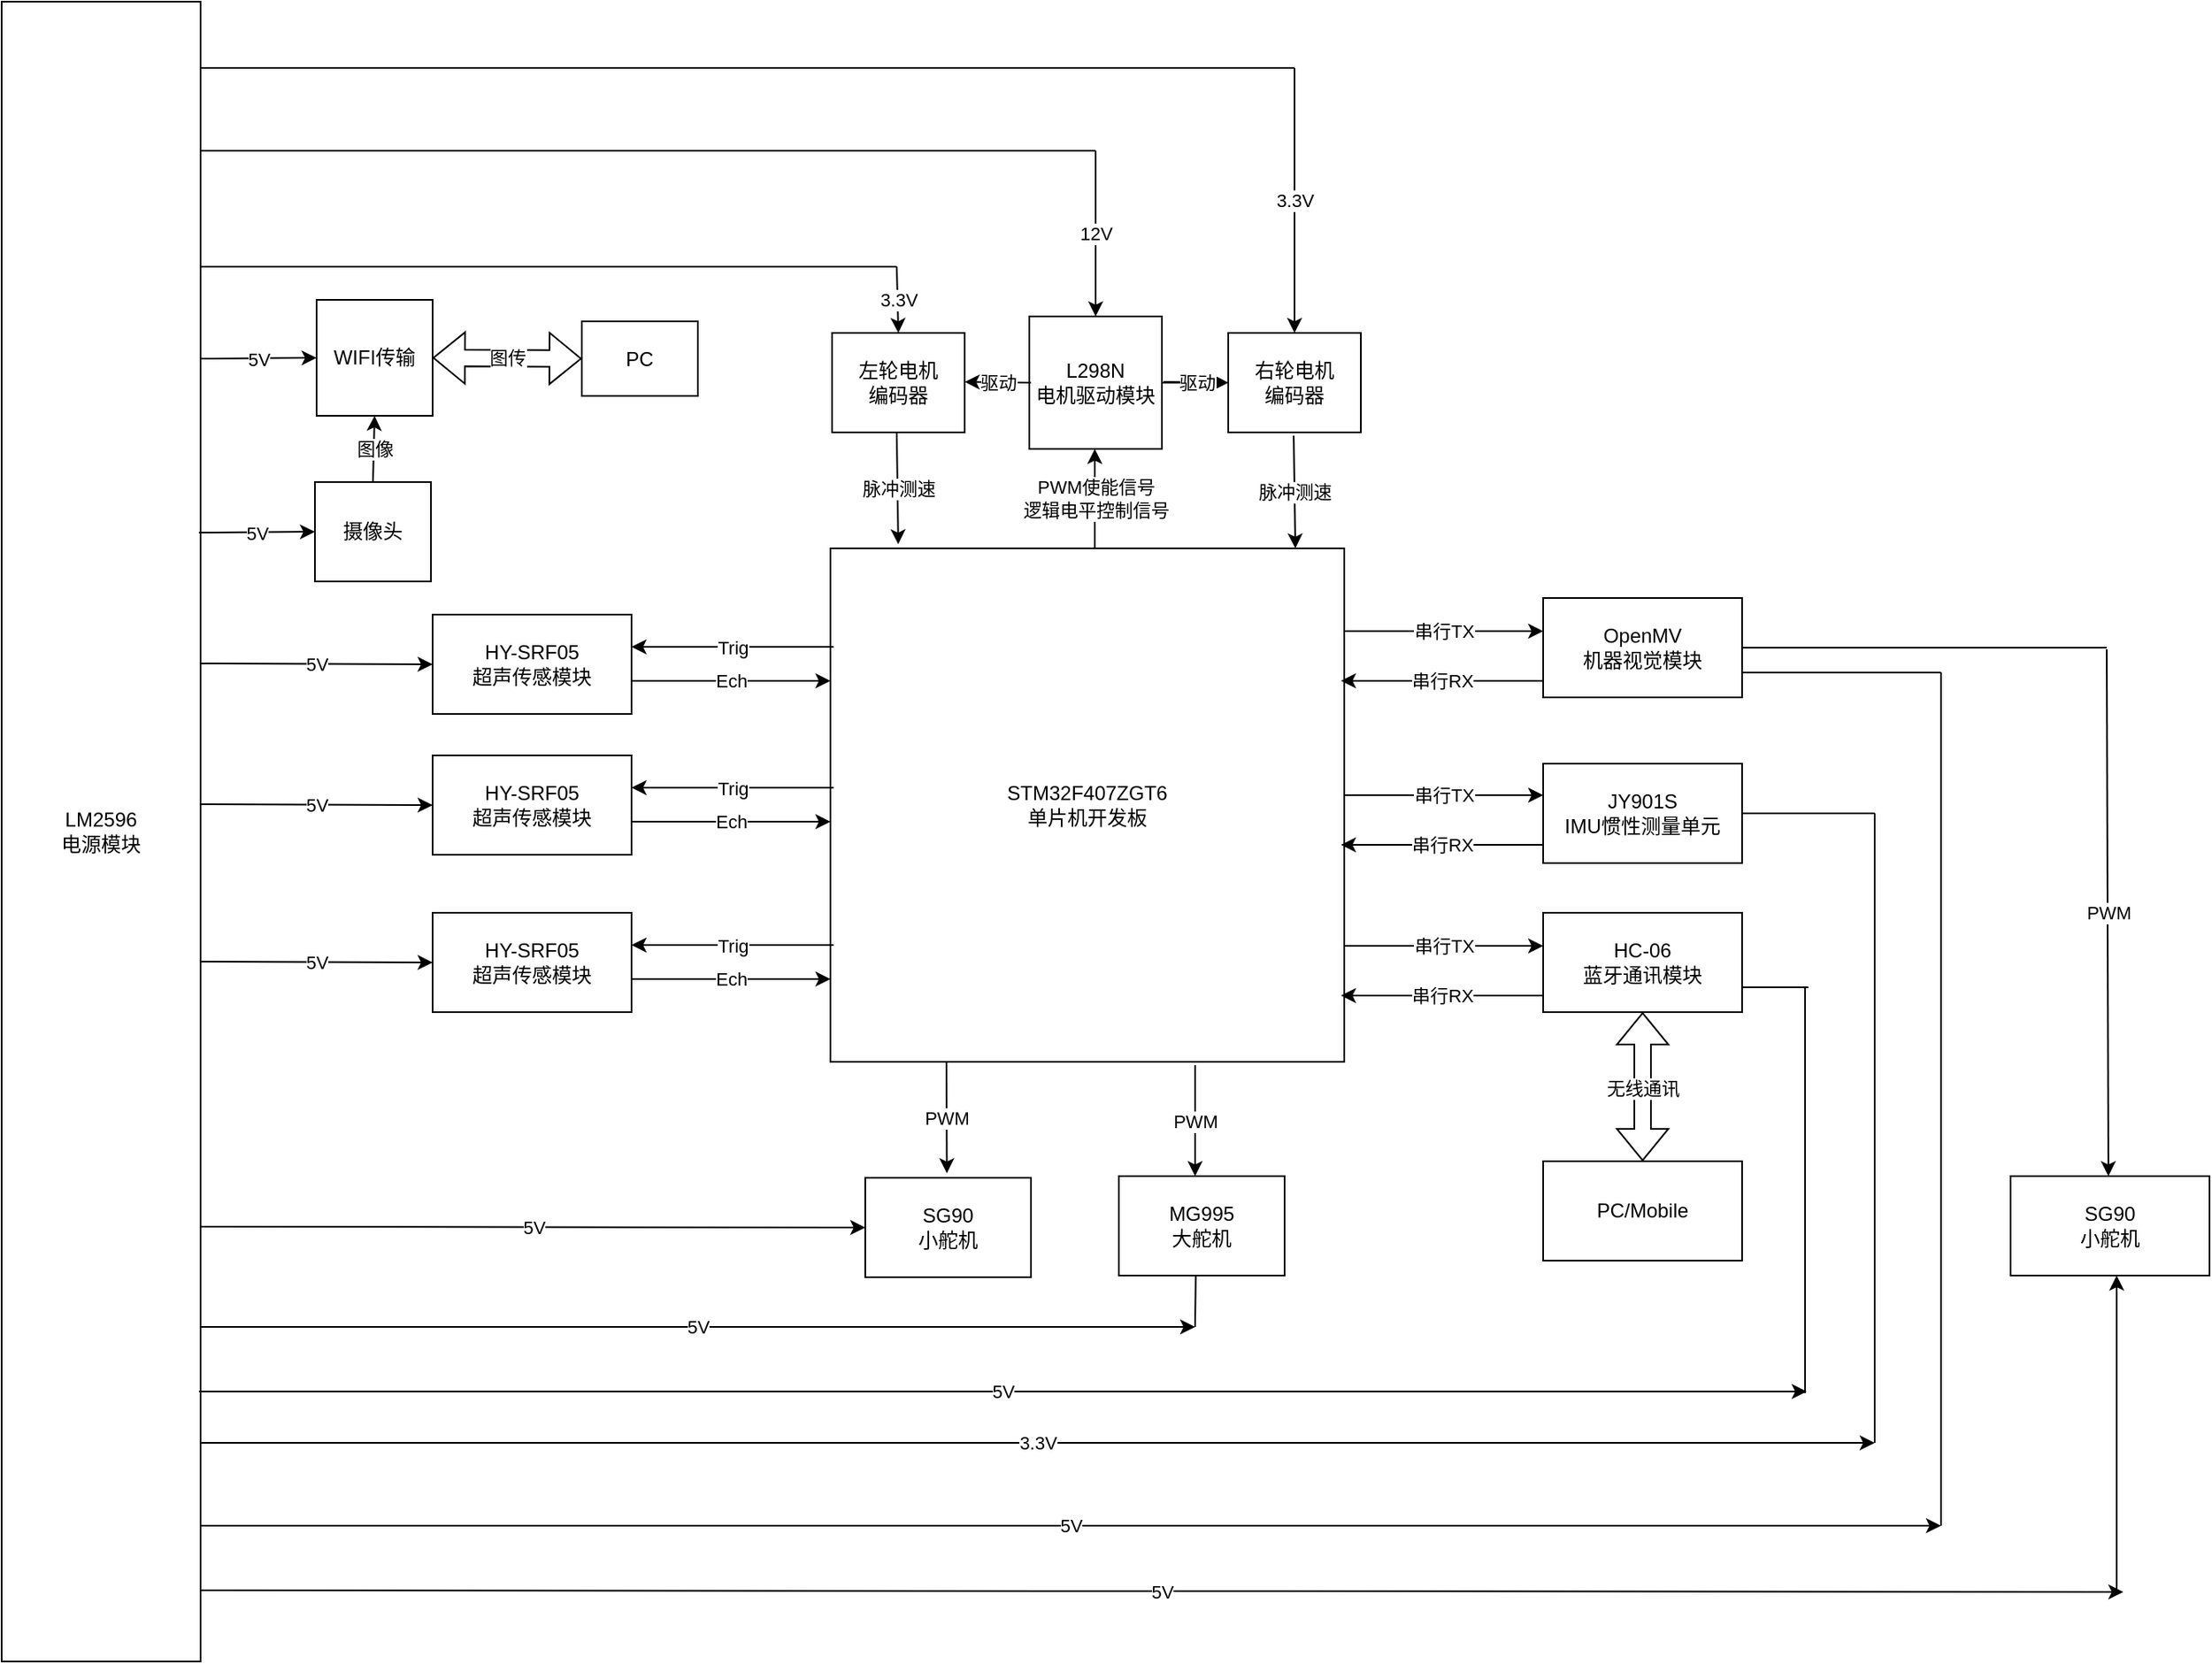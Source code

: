 <mxfile version="24.6.4" type="device">
  <diagram name="第 1 页" id="4woAs3TFy6kffP2X-CDZ">
    <mxGraphModel dx="1791" dy="1826" grid="1" gridSize="10" guides="1" tooltips="1" connect="1" arrows="1" fold="1" page="1" pageScale="1" pageWidth="827" pageHeight="1169" math="0" shadow="0">
      <root>
        <mxCell id="0" />
        <mxCell id="1" parent="0" />
        <mxCell id="rpGp1zJd0Q2Mr2upARyK-1" value="STM32F407ZGT6&lt;div&gt;单片机开发板&lt;/div&gt;" style="whiteSpace=wrap;html=1;aspect=fixed;" vertex="1" parent="1">
          <mxGeometry x="240" y="170" width="310" height="310" as="geometry" />
        </mxCell>
        <mxCell id="rpGp1zJd0Q2Mr2upARyK-2" value="OpenMV&lt;div&gt;机器视觉模块&lt;/div&gt;" style="rounded=0;whiteSpace=wrap;html=1;" vertex="1" parent="1">
          <mxGeometry x="670" y="200" width="120" height="60" as="geometry" />
        </mxCell>
        <mxCell id="rpGp1zJd0Q2Mr2upARyK-5" value="JY901S&lt;div&gt;IMU惯性测量单元&lt;/div&gt;" style="rounded=0;whiteSpace=wrap;html=1;" vertex="1" parent="1">
          <mxGeometry x="670" y="300" width="120" height="60" as="geometry" />
        </mxCell>
        <mxCell id="rpGp1zJd0Q2Mr2upARyK-6" value="HC-06&lt;div&gt;蓝牙通讯模块&lt;/div&gt;" style="rounded=0;whiteSpace=wrap;html=1;" vertex="1" parent="1">
          <mxGeometry x="670" y="390" width="120" height="60" as="geometry" />
        </mxCell>
        <mxCell id="rpGp1zJd0Q2Mr2upARyK-12" value="" style="endArrow=classic;html=1;rounded=0;" edge="1" parent="1">
          <mxGeometry relative="1" as="geometry">
            <mxPoint x="550" y="410" as="sourcePoint" />
            <mxPoint x="670" y="410" as="targetPoint" />
          </mxGeometry>
        </mxCell>
        <mxCell id="rpGp1zJd0Q2Mr2upARyK-13" value="串行TX" style="edgeLabel;resizable=0;html=1;;align=center;verticalAlign=middle;" connectable="0" vertex="1" parent="rpGp1zJd0Q2Mr2upARyK-12">
          <mxGeometry relative="1" as="geometry" />
        </mxCell>
        <mxCell id="rpGp1zJd0Q2Mr2upARyK-14" value="" style="endArrow=classic;html=1;rounded=0;exitX=0;exitY=0.75;exitDx=0;exitDy=0;" edge="1" parent="1">
          <mxGeometry relative="1" as="geometry">
            <mxPoint x="670" y="440" as="sourcePoint" />
            <mxPoint x="548" y="440" as="targetPoint" />
          </mxGeometry>
        </mxCell>
        <mxCell id="rpGp1zJd0Q2Mr2upARyK-15" value="串行RX" style="edgeLabel;resizable=0;html=1;;align=center;verticalAlign=middle;" connectable="0" vertex="1" parent="rpGp1zJd0Q2Mr2upARyK-14">
          <mxGeometry relative="1" as="geometry" />
        </mxCell>
        <mxCell id="rpGp1zJd0Q2Mr2upARyK-16" value="" style="endArrow=classic;html=1;rounded=0;" edge="1" parent="1">
          <mxGeometry relative="1" as="geometry">
            <mxPoint x="550" y="319" as="sourcePoint" />
            <mxPoint x="670" y="319" as="targetPoint" />
          </mxGeometry>
        </mxCell>
        <mxCell id="rpGp1zJd0Q2Mr2upARyK-17" value="串行TX" style="edgeLabel;resizable=0;html=1;;align=center;verticalAlign=middle;" connectable="0" vertex="1" parent="rpGp1zJd0Q2Mr2upARyK-16">
          <mxGeometry relative="1" as="geometry" />
        </mxCell>
        <mxCell id="rpGp1zJd0Q2Mr2upARyK-18" value="" style="endArrow=classic;html=1;rounded=0;exitX=0;exitY=0.75;exitDx=0;exitDy=0;" edge="1" parent="1">
          <mxGeometry relative="1" as="geometry">
            <mxPoint x="670" y="349" as="sourcePoint" />
            <mxPoint x="548" y="349" as="targetPoint" />
          </mxGeometry>
        </mxCell>
        <mxCell id="rpGp1zJd0Q2Mr2upARyK-19" value="串行RX" style="edgeLabel;resizable=0;html=1;;align=center;verticalAlign=middle;" connectable="0" vertex="1" parent="rpGp1zJd0Q2Mr2upARyK-18">
          <mxGeometry relative="1" as="geometry" />
        </mxCell>
        <mxCell id="rpGp1zJd0Q2Mr2upARyK-20" value="" style="endArrow=classic;html=1;rounded=0;" edge="1" parent="1">
          <mxGeometry relative="1" as="geometry">
            <mxPoint x="550" y="220" as="sourcePoint" />
            <mxPoint x="670" y="220" as="targetPoint" />
          </mxGeometry>
        </mxCell>
        <mxCell id="rpGp1zJd0Q2Mr2upARyK-21" value="串行TX" style="edgeLabel;resizable=0;html=1;;align=center;verticalAlign=middle;" connectable="0" vertex="1" parent="rpGp1zJd0Q2Mr2upARyK-20">
          <mxGeometry relative="1" as="geometry" />
        </mxCell>
        <mxCell id="rpGp1zJd0Q2Mr2upARyK-22" value="" style="endArrow=classic;html=1;rounded=0;exitX=0;exitY=0.75;exitDx=0;exitDy=0;" edge="1" parent="1">
          <mxGeometry relative="1" as="geometry">
            <mxPoint x="670" y="250" as="sourcePoint" />
            <mxPoint x="548" y="250" as="targetPoint" />
          </mxGeometry>
        </mxCell>
        <mxCell id="rpGp1zJd0Q2Mr2upARyK-23" value="串行RX" style="edgeLabel;resizable=0;html=1;;align=center;verticalAlign=middle;" connectable="0" vertex="1" parent="rpGp1zJd0Q2Mr2upARyK-22">
          <mxGeometry relative="1" as="geometry" />
        </mxCell>
        <mxCell id="rpGp1zJd0Q2Mr2upARyK-24" value="HY-SRF05&lt;div&gt;超声传感模块&lt;/div&gt;" style="rounded=0;whiteSpace=wrap;html=1;" vertex="1" parent="1">
          <mxGeometry y="210" width="120" height="60" as="geometry" />
        </mxCell>
        <mxCell id="rpGp1zJd0Q2Mr2upARyK-25" value="" style="endArrow=classic;html=1;rounded=0;" edge="1" parent="1">
          <mxGeometry relative="1" as="geometry">
            <mxPoint x="120" y="250" as="sourcePoint" />
            <mxPoint x="240" y="250" as="targetPoint" />
          </mxGeometry>
        </mxCell>
        <mxCell id="rpGp1zJd0Q2Mr2upARyK-26" value="Ech" style="edgeLabel;resizable=0;html=1;;align=center;verticalAlign=middle;" connectable="0" vertex="1" parent="rpGp1zJd0Q2Mr2upARyK-25">
          <mxGeometry relative="1" as="geometry" />
        </mxCell>
        <mxCell id="rpGp1zJd0Q2Mr2upARyK-27" value="" style="endArrow=classic;html=1;rounded=0;exitX=0;exitY=0.75;exitDx=0;exitDy=0;" edge="1" parent="1">
          <mxGeometry relative="1" as="geometry">
            <mxPoint x="242" y="229.5" as="sourcePoint" />
            <mxPoint x="120" y="229.5" as="targetPoint" />
          </mxGeometry>
        </mxCell>
        <mxCell id="rpGp1zJd0Q2Mr2upARyK-28" value="Trig" style="edgeLabel;resizable=0;html=1;;align=center;verticalAlign=middle;" connectable="0" vertex="1" parent="rpGp1zJd0Q2Mr2upARyK-27">
          <mxGeometry relative="1" as="geometry" />
        </mxCell>
        <mxCell id="rpGp1zJd0Q2Mr2upARyK-34" value="HY-SRF05&lt;div&gt;超声传感模块&lt;/div&gt;" style="rounded=0;whiteSpace=wrap;html=1;" vertex="1" parent="1">
          <mxGeometry y="295" width="120" height="60" as="geometry" />
        </mxCell>
        <mxCell id="rpGp1zJd0Q2Mr2upARyK-35" value="" style="endArrow=classic;html=1;rounded=0;" edge="1" parent="1">
          <mxGeometry relative="1" as="geometry">
            <mxPoint x="120" y="335" as="sourcePoint" />
            <mxPoint x="240" y="335" as="targetPoint" />
          </mxGeometry>
        </mxCell>
        <mxCell id="rpGp1zJd0Q2Mr2upARyK-36" value="Ech" style="edgeLabel;resizable=0;html=1;;align=center;verticalAlign=middle;" connectable="0" vertex="1" parent="rpGp1zJd0Q2Mr2upARyK-35">
          <mxGeometry relative="1" as="geometry" />
        </mxCell>
        <mxCell id="rpGp1zJd0Q2Mr2upARyK-37" value="" style="endArrow=classic;html=1;rounded=0;exitX=0;exitY=0.75;exitDx=0;exitDy=0;" edge="1" parent="1">
          <mxGeometry relative="1" as="geometry">
            <mxPoint x="242" y="314.5" as="sourcePoint" />
            <mxPoint x="120" y="314.5" as="targetPoint" />
          </mxGeometry>
        </mxCell>
        <mxCell id="rpGp1zJd0Q2Mr2upARyK-38" value="Trig" style="edgeLabel;resizable=0;html=1;;align=center;verticalAlign=middle;" connectable="0" vertex="1" parent="rpGp1zJd0Q2Mr2upARyK-37">
          <mxGeometry relative="1" as="geometry" />
        </mxCell>
        <mxCell id="rpGp1zJd0Q2Mr2upARyK-39" value="HY-SRF05&lt;div&gt;超声传感模块&lt;/div&gt;" style="rounded=0;whiteSpace=wrap;html=1;" vertex="1" parent="1">
          <mxGeometry y="390" width="120" height="60" as="geometry" />
        </mxCell>
        <mxCell id="rpGp1zJd0Q2Mr2upARyK-40" value="" style="endArrow=classic;html=1;rounded=0;" edge="1" parent="1">
          <mxGeometry relative="1" as="geometry">
            <mxPoint x="120" y="430" as="sourcePoint" />
            <mxPoint x="240" y="430" as="targetPoint" />
          </mxGeometry>
        </mxCell>
        <mxCell id="rpGp1zJd0Q2Mr2upARyK-41" value="Ech" style="edgeLabel;resizable=0;html=1;;align=center;verticalAlign=middle;" connectable="0" vertex="1" parent="rpGp1zJd0Q2Mr2upARyK-40">
          <mxGeometry relative="1" as="geometry" />
        </mxCell>
        <mxCell id="rpGp1zJd0Q2Mr2upARyK-42" value="" style="endArrow=classic;html=1;rounded=0;exitX=0;exitY=0.75;exitDx=0;exitDy=0;" edge="1" parent="1">
          <mxGeometry relative="1" as="geometry">
            <mxPoint x="242" y="409.5" as="sourcePoint" />
            <mxPoint x="120" y="409.5" as="targetPoint" />
          </mxGeometry>
        </mxCell>
        <mxCell id="rpGp1zJd0Q2Mr2upARyK-43" value="Trig" style="edgeLabel;resizable=0;html=1;;align=center;verticalAlign=middle;" connectable="0" vertex="1" parent="rpGp1zJd0Q2Mr2upARyK-42">
          <mxGeometry relative="1" as="geometry" />
        </mxCell>
        <mxCell id="rpGp1zJd0Q2Mr2upARyK-44" value="SG90&lt;div&gt;小舵机&lt;/div&gt;" style="rounded=0;whiteSpace=wrap;html=1;" vertex="1" parent="1">
          <mxGeometry x="261" y="550" width="100" height="60" as="geometry" />
        </mxCell>
        <mxCell id="rpGp1zJd0Q2Mr2upARyK-45" value="" style="endArrow=classic;html=1;rounded=0;exitX=0.125;exitY=1.009;exitDx=0;exitDy=0;exitPerimeter=0;" edge="1" parent="1">
          <mxGeometry relative="1" as="geometry">
            <mxPoint x="310" y="480.0" as="sourcePoint" />
            <mxPoint x="310.25" y="547.21" as="targetPoint" />
          </mxGeometry>
        </mxCell>
        <mxCell id="rpGp1zJd0Q2Mr2upARyK-46" value="PWM" style="edgeLabel;resizable=0;html=1;;align=center;verticalAlign=middle;" connectable="0" vertex="1" parent="rpGp1zJd0Q2Mr2upARyK-45">
          <mxGeometry relative="1" as="geometry" />
        </mxCell>
        <mxCell id="rpGp1zJd0Q2Mr2upARyK-50" value="MG995&lt;div&gt;大舵机&lt;/div&gt;" style="rounded=0;whiteSpace=wrap;html=1;" vertex="1" parent="1">
          <mxGeometry x="414" y="549" width="100" height="60" as="geometry" />
        </mxCell>
        <mxCell id="rpGp1zJd0Q2Mr2upARyK-51" value="" style="endArrow=classic;html=1;rounded=0;exitX=0.125;exitY=1.009;exitDx=0;exitDy=0;exitPerimeter=0;" edge="1" parent="1">
          <mxGeometry relative="1" as="geometry">
            <mxPoint x="460" y="482" as="sourcePoint" />
            <mxPoint x="460" y="549" as="targetPoint" />
          </mxGeometry>
        </mxCell>
        <mxCell id="rpGp1zJd0Q2Mr2upARyK-52" value="PWM" style="edgeLabel;resizable=0;html=1;;align=center;verticalAlign=middle;" connectable="0" vertex="1" parent="rpGp1zJd0Q2Mr2upARyK-51">
          <mxGeometry relative="1" as="geometry" />
        </mxCell>
        <mxCell id="rpGp1zJd0Q2Mr2upARyK-54" value="SG90&lt;div&gt;小舵机&lt;/div&gt;" style="rounded=0;whiteSpace=wrap;html=1;" vertex="1" parent="1">
          <mxGeometry x="952" y="549" width="120" height="60" as="geometry" />
        </mxCell>
        <mxCell id="rpGp1zJd0Q2Mr2upARyK-55" value="" style="endArrow=none;html=1;rounded=0;" edge="1" parent="1">
          <mxGeometry width="50" height="50" relative="1" as="geometry">
            <mxPoint x="790" y="230" as="sourcePoint" />
            <mxPoint x="1010" y="230" as="targetPoint" />
          </mxGeometry>
        </mxCell>
        <mxCell id="rpGp1zJd0Q2Mr2upARyK-56" value="" style="endArrow=classic;html=1;rounded=0;entryX=0.5;entryY=0;entryDx=0;entryDy=0;" edge="1" parent="1">
          <mxGeometry relative="1" as="geometry">
            <mxPoint x="1010" y="231" as="sourcePoint" />
            <mxPoint x="1011" y="549" as="targetPoint" />
          </mxGeometry>
        </mxCell>
        <mxCell id="rpGp1zJd0Q2Mr2upARyK-57" value="PWM" style="edgeLabel;resizable=0;html=1;;align=center;verticalAlign=middle;" connectable="0" vertex="1" parent="rpGp1zJd0Q2Mr2upARyK-56">
          <mxGeometry relative="1" as="geometry" />
        </mxCell>
        <mxCell id="rpGp1zJd0Q2Mr2upARyK-58" value="LM2596&lt;div&gt;电源模块&lt;/div&gt;" style="rounded=0;whiteSpace=wrap;html=1;" vertex="1" parent="1">
          <mxGeometry x="-260" y="-160" width="120" height="1002" as="geometry" />
        </mxCell>
        <mxCell id="rpGp1zJd0Q2Mr2upARyK-66" value="" style="endArrow=none;html=1;rounded=0;" edge="1" parent="1">
          <mxGeometry width="50" height="50" relative="1" as="geometry">
            <mxPoint x="828" y="680" as="sourcePoint" />
            <mxPoint x="828" y="435" as="targetPoint" />
          </mxGeometry>
        </mxCell>
        <mxCell id="rpGp1zJd0Q2Mr2upARyK-67" value="" style="endArrow=classic;html=1;rounded=0;" edge="1" parent="1">
          <mxGeometry relative="1" as="geometry">
            <mxPoint x="-141" y="679" as="sourcePoint" />
            <mxPoint x="829" y="679" as="targetPoint" />
          </mxGeometry>
        </mxCell>
        <mxCell id="rpGp1zJd0Q2Mr2upARyK-68" value="5V" style="edgeLabel;resizable=0;html=1;;align=center;verticalAlign=middle;" connectable="0" vertex="1" parent="rpGp1zJd0Q2Mr2upARyK-67">
          <mxGeometry relative="1" as="geometry" />
        </mxCell>
        <mxCell id="rpGp1zJd0Q2Mr2upARyK-70" value="" style="endArrow=none;html=1;rounded=0;" edge="1" parent="1">
          <mxGeometry width="50" height="50" relative="1" as="geometry">
            <mxPoint x="910" y="760" as="sourcePoint" />
            <mxPoint x="910" y="245" as="targetPoint" />
          </mxGeometry>
        </mxCell>
        <mxCell id="rpGp1zJd0Q2Mr2upARyK-71" value="" style="endArrow=classic;html=1;rounded=0;" edge="1" parent="1">
          <mxGeometry relative="1" as="geometry">
            <mxPoint x="-140" y="760" as="sourcePoint" />
            <mxPoint x="910" y="760" as="targetPoint" />
          </mxGeometry>
        </mxCell>
        <mxCell id="rpGp1zJd0Q2Mr2upARyK-72" value="5V" style="edgeLabel;resizable=0;html=1;;align=center;verticalAlign=middle;" connectable="0" vertex="1" parent="rpGp1zJd0Q2Mr2upARyK-71">
          <mxGeometry relative="1" as="geometry" />
        </mxCell>
        <mxCell id="rpGp1zJd0Q2Mr2upARyK-73" value="" style="endArrow=none;html=1;rounded=0;" edge="1" parent="1">
          <mxGeometry width="50" height="50" relative="1" as="geometry">
            <mxPoint x="870" y="710" as="sourcePoint" />
            <mxPoint x="870" y="330" as="targetPoint" />
          </mxGeometry>
        </mxCell>
        <mxCell id="rpGp1zJd0Q2Mr2upARyK-74" value="" style="endArrow=classic;html=1;rounded=0;" edge="1" parent="1">
          <mxGeometry relative="1" as="geometry">
            <mxPoint x="-140" y="710" as="sourcePoint" />
            <mxPoint x="870" y="710" as="targetPoint" />
          </mxGeometry>
        </mxCell>
        <mxCell id="rpGp1zJd0Q2Mr2upARyK-75" value="3.3V" style="edgeLabel;resizable=0;html=1;;align=center;verticalAlign=middle;" connectable="0" vertex="1" parent="rpGp1zJd0Q2Mr2upARyK-74">
          <mxGeometry relative="1" as="geometry" />
        </mxCell>
        <mxCell id="rpGp1zJd0Q2Mr2upARyK-76" value="" style="endArrow=classic;html=1;rounded=0;" edge="1" parent="1">
          <mxGeometry width="50" height="50" relative="1" as="geometry">
            <mxPoint x="1016" y="800" as="sourcePoint" />
            <mxPoint x="1016" y="609" as="targetPoint" />
          </mxGeometry>
        </mxCell>
        <mxCell id="rpGp1zJd0Q2Mr2upARyK-77" value="" style="endArrow=classic;html=1;rounded=0;" edge="1" parent="1">
          <mxGeometry relative="1" as="geometry">
            <mxPoint x="-140" y="799" as="sourcePoint" />
            <mxPoint x="1020" y="800" as="targetPoint" />
          </mxGeometry>
        </mxCell>
        <mxCell id="rpGp1zJd0Q2Mr2upARyK-78" value="5V" style="edgeLabel;resizable=0;html=1;;align=center;verticalAlign=middle;" connectable="0" vertex="1" parent="rpGp1zJd0Q2Mr2upARyK-77">
          <mxGeometry relative="1" as="geometry" />
        </mxCell>
        <mxCell id="rpGp1zJd0Q2Mr2upARyK-79" value="" style="endArrow=classic;html=1;rounded=0;entryX=0;entryY=0.5;entryDx=0;entryDy=0;" edge="1" parent="1" target="rpGp1zJd0Q2Mr2upARyK-44">
          <mxGeometry relative="1" as="geometry">
            <mxPoint x="-140" y="579.5" as="sourcePoint" />
            <mxPoint x="-40" y="579.5" as="targetPoint" />
          </mxGeometry>
        </mxCell>
        <mxCell id="rpGp1zJd0Q2Mr2upARyK-80" value="5V" style="edgeLabel;resizable=0;html=1;;align=center;verticalAlign=middle;" connectable="0" vertex="1" parent="rpGp1zJd0Q2Mr2upARyK-79">
          <mxGeometry relative="1" as="geometry" />
        </mxCell>
        <mxCell id="rpGp1zJd0Q2Mr2upARyK-82" value="" style="endArrow=classic;html=1;rounded=0;" edge="1" parent="1">
          <mxGeometry relative="1" as="geometry">
            <mxPoint x="-140" y="640" as="sourcePoint" />
            <mxPoint x="460" y="640" as="targetPoint" />
          </mxGeometry>
        </mxCell>
        <mxCell id="rpGp1zJd0Q2Mr2upARyK-83" value="5V" style="edgeLabel;resizable=0;html=1;;align=center;verticalAlign=middle;" connectable="0" vertex="1" parent="rpGp1zJd0Q2Mr2upARyK-82">
          <mxGeometry relative="1" as="geometry" />
        </mxCell>
        <mxCell id="rpGp1zJd0Q2Mr2upARyK-84" value="" style="endArrow=none;html=1;rounded=0;" edge="1" parent="1">
          <mxGeometry width="50" height="50" relative="1" as="geometry">
            <mxPoint x="460.4" y="609" as="sourcePoint" />
            <mxPoint x="460" y="640" as="targetPoint" />
          </mxGeometry>
        </mxCell>
        <mxCell id="rpGp1zJd0Q2Mr2upARyK-85" value="" style="endArrow=none;html=1;rounded=0;" edge="1" parent="1">
          <mxGeometry width="50" height="50" relative="1" as="geometry">
            <mxPoint x="790" y="435" as="sourcePoint" />
            <mxPoint x="830" y="435" as="targetPoint" />
          </mxGeometry>
        </mxCell>
        <mxCell id="rpGp1zJd0Q2Mr2upARyK-86" value="" style="endArrow=none;html=1;rounded=0;exitX=1;exitY=0.5;exitDx=0;exitDy=0;" edge="1" parent="1" source="rpGp1zJd0Q2Mr2upARyK-5">
          <mxGeometry width="50" height="50" relative="1" as="geometry">
            <mxPoint x="820" y="380" as="sourcePoint" />
            <mxPoint x="870" y="330" as="targetPoint" />
          </mxGeometry>
        </mxCell>
        <mxCell id="rpGp1zJd0Q2Mr2upARyK-87" value="" style="endArrow=none;html=1;rounded=0;" edge="1" parent="1">
          <mxGeometry width="50" height="50" relative="1" as="geometry">
            <mxPoint x="790" y="245" as="sourcePoint" />
            <mxPoint x="910" y="245" as="targetPoint" />
          </mxGeometry>
        </mxCell>
        <mxCell id="rpGp1zJd0Q2Mr2upARyK-88" value="" style="shape=flexArrow;endArrow=classic;startArrow=classic;html=1;rounded=0;entryX=0.5;entryY=1;entryDx=0;entryDy=0;" edge="1" parent="1" target="rpGp1zJd0Q2Mr2upARyK-6">
          <mxGeometry width="100" height="100" relative="1" as="geometry">
            <mxPoint x="730" y="540" as="sourcePoint" />
            <mxPoint x="830" y="470" as="targetPoint" />
            <Array as="points" />
          </mxGeometry>
        </mxCell>
        <mxCell id="rpGp1zJd0Q2Mr2upARyK-89" value="无线通讯" style="edgeLabel;html=1;align=center;verticalAlign=middle;resizable=0;points=[];" vertex="1" connectable="0" parent="rpGp1zJd0Q2Mr2upARyK-88">
          <mxGeometry x="-0.219" relative="1" as="geometry">
            <mxPoint y="-9" as="offset" />
          </mxGeometry>
        </mxCell>
        <mxCell id="rpGp1zJd0Q2Mr2upARyK-90" value="PC/Mobile" style="rounded=0;whiteSpace=wrap;html=1;" vertex="1" parent="1">
          <mxGeometry x="670" y="540" width="120" height="60" as="geometry" />
        </mxCell>
        <mxCell id="rpGp1zJd0Q2Mr2upARyK-91" value="" style="endArrow=classic;html=1;rounded=0;entryX=0;entryY=0.5;entryDx=0;entryDy=0;" edge="1" parent="1" target="rpGp1zJd0Q2Mr2upARyK-24">
          <mxGeometry relative="1" as="geometry">
            <mxPoint x="-140" y="239.5" as="sourcePoint" />
            <mxPoint x="-40" y="239.5" as="targetPoint" />
          </mxGeometry>
        </mxCell>
        <mxCell id="rpGp1zJd0Q2Mr2upARyK-92" value="5V" style="edgeLabel;resizable=0;html=1;;align=center;verticalAlign=middle;" connectable="0" vertex="1" parent="rpGp1zJd0Q2Mr2upARyK-91">
          <mxGeometry relative="1" as="geometry" />
        </mxCell>
        <mxCell id="rpGp1zJd0Q2Mr2upARyK-93" value="" style="endArrow=classic;html=1;rounded=0;entryX=0;entryY=0.5;entryDx=0;entryDy=0;" edge="1" parent="1">
          <mxGeometry relative="1" as="geometry">
            <mxPoint x="-140" y="324.5" as="sourcePoint" />
            <mxPoint y="325" as="targetPoint" />
          </mxGeometry>
        </mxCell>
        <mxCell id="rpGp1zJd0Q2Mr2upARyK-94" value="5V" style="edgeLabel;resizable=0;html=1;;align=center;verticalAlign=middle;" connectable="0" vertex="1" parent="rpGp1zJd0Q2Mr2upARyK-93">
          <mxGeometry relative="1" as="geometry" />
        </mxCell>
        <mxCell id="rpGp1zJd0Q2Mr2upARyK-95" value="" style="endArrow=classic;html=1;rounded=0;entryX=0;entryY=0.5;entryDx=0;entryDy=0;" edge="1" parent="1">
          <mxGeometry relative="1" as="geometry">
            <mxPoint x="-140" y="419.5" as="sourcePoint" />
            <mxPoint y="420" as="targetPoint" />
          </mxGeometry>
        </mxCell>
        <mxCell id="rpGp1zJd0Q2Mr2upARyK-96" value="5V" style="edgeLabel;resizable=0;html=1;;align=center;verticalAlign=middle;" connectable="0" vertex="1" parent="rpGp1zJd0Q2Mr2upARyK-95">
          <mxGeometry relative="1" as="geometry" />
        </mxCell>
        <mxCell id="rpGp1zJd0Q2Mr2upARyK-97" value="右轮电机&lt;div&gt;编码器&lt;/div&gt;" style="rounded=0;whiteSpace=wrap;html=1;" vertex="1" parent="1">
          <mxGeometry x="480" y="40" width="80" height="60" as="geometry" />
        </mxCell>
        <mxCell id="rpGp1zJd0Q2Mr2upARyK-98" value="左轮电机&lt;div&gt;编码器&lt;/div&gt;" style="rounded=0;whiteSpace=wrap;html=1;" vertex="1" parent="1">
          <mxGeometry x="241" y="40" width="80" height="60" as="geometry" />
        </mxCell>
        <mxCell id="rpGp1zJd0Q2Mr2upARyK-102" value="" style="edgeStyle=orthogonalEdgeStyle;rounded=0;orthogonalLoop=1;jettySize=auto;html=1;" edge="1" parent="1" source="rpGp1zJd0Q2Mr2upARyK-99" target="rpGp1zJd0Q2Mr2upARyK-97">
          <mxGeometry relative="1" as="geometry" />
        </mxCell>
        <mxCell id="rpGp1zJd0Q2Mr2upARyK-99" value="L298N&lt;div&gt;电机驱动模块&lt;/div&gt;" style="whiteSpace=wrap;html=1;aspect=fixed;" vertex="1" parent="1">
          <mxGeometry x="360" y="30" width="80" height="80" as="geometry" />
        </mxCell>
        <mxCell id="rpGp1zJd0Q2Mr2upARyK-100" value="" style="endArrow=classic;html=1;rounded=0;entryX=0;entryY=0.5;entryDx=0;entryDy=0;" edge="1" parent="1" target="rpGp1zJd0Q2Mr2upARyK-97">
          <mxGeometry relative="1" as="geometry">
            <mxPoint x="441" y="69.5" as="sourcePoint" />
            <mxPoint x="541" y="69.5" as="targetPoint" />
          </mxGeometry>
        </mxCell>
        <mxCell id="rpGp1zJd0Q2Mr2upARyK-101" value="驱动" style="edgeLabel;resizable=0;html=1;;align=center;verticalAlign=middle;" connectable="0" vertex="1" parent="rpGp1zJd0Q2Mr2upARyK-100">
          <mxGeometry relative="1" as="geometry" />
        </mxCell>
        <mxCell id="rpGp1zJd0Q2Mr2upARyK-105" value="" style="endArrow=classic;html=1;rounded=0;" edge="1" parent="1">
          <mxGeometry relative="1" as="geometry">
            <mxPoint x="361" y="70" as="sourcePoint" />
            <mxPoint x="321" y="69.5" as="targetPoint" />
          </mxGeometry>
        </mxCell>
        <mxCell id="rpGp1zJd0Q2Mr2upARyK-106" value="驱动" style="edgeLabel;resizable=0;html=1;;align=center;verticalAlign=middle;" connectable="0" vertex="1" parent="rpGp1zJd0Q2Mr2upARyK-105">
          <mxGeometry relative="1" as="geometry" />
        </mxCell>
        <mxCell id="rpGp1zJd0Q2Mr2upARyK-109" value="摄像头" style="rounded=0;whiteSpace=wrap;html=1;" vertex="1" parent="1">
          <mxGeometry x="-71" y="130" width="70" height="60" as="geometry" />
        </mxCell>
        <mxCell id="rpGp1zJd0Q2Mr2upARyK-110" value="WIFI传输" style="whiteSpace=wrap;html=1;aspect=fixed;" vertex="1" parent="1">
          <mxGeometry x="-70" y="20" width="70" height="70" as="geometry" />
        </mxCell>
        <mxCell id="rpGp1zJd0Q2Mr2upARyK-115" value="PC" style="rounded=0;whiteSpace=wrap;html=1;" vertex="1" parent="1">
          <mxGeometry x="90" y="33" width="70" height="45" as="geometry" />
        </mxCell>
        <mxCell id="rpGp1zJd0Q2Mr2upARyK-116" value="图传" style="shape=flexArrow;endArrow=classic;startArrow=classic;html=1;rounded=0;exitX=1;exitY=0.5;exitDx=0;exitDy=0;entryX=0;entryY=0.5;entryDx=0;entryDy=0;" edge="1" parent="1" source="rpGp1zJd0Q2Mr2upARyK-110" target="rpGp1zJd0Q2Mr2upARyK-115">
          <mxGeometry width="100" height="100" relative="1" as="geometry">
            <mxPoint x="30" y="60" as="sourcePoint" />
            <mxPoint x="130" y="-40" as="targetPoint" />
          </mxGeometry>
        </mxCell>
        <mxCell id="rpGp1zJd0Q2Mr2upARyK-117" value="" style="endArrow=classic;html=1;rounded=0;exitX=0.5;exitY=0;exitDx=0;exitDy=0;entryX=0.5;entryY=1;entryDx=0;entryDy=0;" edge="1" parent="1" source="rpGp1zJd0Q2Mr2upARyK-109" target="rpGp1zJd0Q2Mr2upARyK-110">
          <mxGeometry relative="1" as="geometry">
            <mxPoint x="30" y="10" as="sourcePoint" />
            <mxPoint x="130" y="10" as="targetPoint" />
          </mxGeometry>
        </mxCell>
        <mxCell id="rpGp1zJd0Q2Mr2upARyK-118" value="图像" style="edgeLabel;resizable=0;html=1;;align=center;verticalAlign=middle;" connectable="0" vertex="1" parent="rpGp1zJd0Q2Mr2upARyK-117">
          <mxGeometry relative="1" as="geometry" />
        </mxCell>
        <mxCell id="rpGp1zJd0Q2Mr2upARyK-119" value="" style="endArrow=classic;html=1;rounded=0;entryX=0;entryY=0.5;entryDx=0;entryDy=0;" edge="1" parent="1" target="rpGp1zJd0Q2Mr2upARyK-110">
          <mxGeometry relative="1" as="geometry">
            <mxPoint x="-140" y="55.5" as="sourcePoint" />
            <mxPoint x="-80" y="55" as="targetPoint" />
          </mxGeometry>
        </mxCell>
        <mxCell id="rpGp1zJd0Q2Mr2upARyK-120" value="5V" style="edgeLabel;resizable=0;html=1;;align=center;verticalAlign=middle;" connectable="0" vertex="1" parent="rpGp1zJd0Q2Mr2upARyK-119">
          <mxGeometry relative="1" as="geometry" />
        </mxCell>
        <mxCell id="rpGp1zJd0Q2Mr2upARyK-122" value="" style="endArrow=classic;html=1;rounded=0;entryX=0;entryY=0.5;entryDx=0;entryDy=0;" edge="1" parent="1">
          <mxGeometry relative="1" as="geometry">
            <mxPoint x="-141" y="160.5" as="sourcePoint" />
            <mxPoint x="-71" y="160" as="targetPoint" />
          </mxGeometry>
        </mxCell>
        <mxCell id="rpGp1zJd0Q2Mr2upARyK-123" value="5V" style="edgeLabel;resizable=0;html=1;;align=center;verticalAlign=middle;" connectable="0" vertex="1" parent="rpGp1zJd0Q2Mr2upARyK-122">
          <mxGeometry relative="1" as="geometry" />
        </mxCell>
        <mxCell id="rpGp1zJd0Q2Mr2upARyK-124" value="" style="endArrow=none;html=1;rounded=0;" edge="1" parent="1">
          <mxGeometry width="50" height="50" relative="1" as="geometry">
            <mxPoint x="-140" as="sourcePoint" />
            <mxPoint x="280" as="targetPoint" />
          </mxGeometry>
        </mxCell>
        <mxCell id="rpGp1zJd0Q2Mr2upARyK-125" value="" style="endArrow=classic;html=1;rounded=0;entryX=0.5;entryY=0;entryDx=0;entryDy=0;" edge="1" parent="1" target="rpGp1zJd0Q2Mr2upARyK-98">
          <mxGeometry relative="1" as="geometry">
            <mxPoint x="280" as="sourcePoint" />
            <mxPoint x="380" as="targetPoint" />
          </mxGeometry>
        </mxCell>
        <mxCell id="rpGp1zJd0Q2Mr2upARyK-126" value="3.3V" style="edgeLabel;resizable=0;html=1;;align=center;verticalAlign=middle;" connectable="0" vertex="1" parent="rpGp1zJd0Q2Mr2upARyK-125">
          <mxGeometry relative="1" as="geometry" />
        </mxCell>
        <mxCell id="rpGp1zJd0Q2Mr2upARyK-127" value="" style="endArrow=none;html=1;rounded=0;" edge="1" parent="1">
          <mxGeometry width="50" height="50" relative="1" as="geometry">
            <mxPoint x="-140" y="-70" as="sourcePoint" />
            <mxPoint x="400" y="-70" as="targetPoint" />
          </mxGeometry>
        </mxCell>
        <mxCell id="rpGp1zJd0Q2Mr2upARyK-128" value="" style="endArrow=classic;html=1;rounded=0;entryX=0.5;entryY=0;entryDx=0;entryDy=0;" edge="1" parent="1" target="rpGp1zJd0Q2Mr2upARyK-99">
          <mxGeometry relative="1" as="geometry">
            <mxPoint x="400" y="-70" as="sourcePoint" />
            <mxPoint x="500" y="-70" as="targetPoint" />
          </mxGeometry>
        </mxCell>
        <mxCell id="rpGp1zJd0Q2Mr2upARyK-129" value="12V" style="edgeLabel;resizable=0;html=1;;align=center;verticalAlign=middle;" connectable="0" vertex="1" parent="rpGp1zJd0Q2Mr2upARyK-128">
          <mxGeometry relative="1" as="geometry" />
        </mxCell>
        <mxCell id="rpGp1zJd0Q2Mr2upARyK-131" value="" style="endArrow=none;html=1;rounded=0;" edge="1" parent="1">
          <mxGeometry width="50" height="50" relative="1" as="geometry">
            <mxPoint x="-140" y="-120" as="sourcePoint" />
            <mxPoint x="520" y="-120" as="targetPoint" />
          </mxGeometry>
        </mxCell>
        <mxCell id="rpGp1zJd0Q2Mr2upARyK-132" value="" style="endArrow=classic;html=1;rounded=0;entryX=0.5;entryY=0;entryDx=0;entryDy=0;" edge="1" parent="1" target="rpGp1zJd0Q2Mr2upARyK-97">
          <mxGeometry relative="1" as="geometry">
            <mxPoint x="520" y="-120" as="sourcePoint" />
            <mxPoint x="620" y="-120" as="targetPoint" />
          </mxGeometry>
        </mxCell>
        <mxCell id="rpGp1zJd0Q2Mr2upARyK-133" value="3.3V" style="edgeLabel;resizable=0;html=1;;align=center;verticalAlign=middle;" connectable="0" vertex="1" parent="rpGp1zJd0Q2Mr2upARyK-132">
          <mxGeometry relative="1" as="geometry" />
        </mxCell>
        <mxCell id="rpGp1zJd0Q2Mr2upARyK-137" value="" style="endArrow=classic;html=1;rounded=0;" edge="1" parent="1">
          <mxGeometry relative="1" as="geometry">
            <mxPoint x="399.5" y="170" as="sourcePoint" />
            <mxPoint x="399.5" y="110" as="targetPoint" />
          </mxGeometry>
        </mxCell>
        <mxCell id="rpGp1zJd0Q2Mr2upARyK-138" value="PWM使能信号&lt;div&gt;逻辑电平控制信号&lt;/div&gt;" style="edgeLabel;resizable=0;html=1;;align=center;verticalAlign=middle;" connectable="0" vertex="1" parent="rpGp1zJd0Q2Mr2upARyK-137">
          <mxGeometry relative="1" as="geometry" />
        </mxCell>
        <mxCell id="rpGp1zJd0Q2Mr2upARyK-139" value="" style="endArrow=classic;html=1;rounded=0;entryX=0.132;entryY=-0.008;entryDx=0;entryDy=0;entryPerimeter=0;" edge="1" parent="1" target="rpGp1zJd0Q2Mr2upARyK-1">
          <mxGeometry relative="1" as="geometry">
            <mxPoint x="280" y="100" as="sourcePoint" />
            <mxPoint x="380" y="100" as="targetPoint" />
          </mxGeometry>
        </mxCell>
        <mxCell id="rpGp1zJd0Q2Mr2upARyK-140" value="脉冲测速" style="edgeLabel;resizable=0;html=1;;align=center;verticalAlign=middle;" connectable="0" vertex="1" parent="rpGp1zJd0Q2Mr2upARyK-139">
          <mxGeometry relative="1" as="geometry" />
        </mxCell>
        <mxCell id="rpGp1zJd0Q2Mr2upARyK-141" value="" style="endArrow=classic;html=1;rounded=0;entryX=0.132;entryY=-0.008;entryDx=0;entryDy=0;entryPerimeter=0;" edge="1" parent="1">
          <mxGeometry relative="1" as="geometry">
            <mxPoint x="519.5" y="102" as="sourcePoint" />
            <mxPoint x="520.5" y="170" as="targetPoint" />
          </mxGeometry>
        </mxCell>
        <mxCell id="rpGp1zJd0Q2Mr2upARyK-142" value="脉冲测速" style="edgeLabel;resizable=0;html=1;;align=center;verticalAlign=middle;" connectable="0" vertex="1" parent="rpGp1zJd0Q2Mr2upARyK-141">
          <mxGeometry relative="1" as="geometry" />
        </mxCell>
      </root>
    </mxGraphModel>
  </diagram>
</mxfile>

